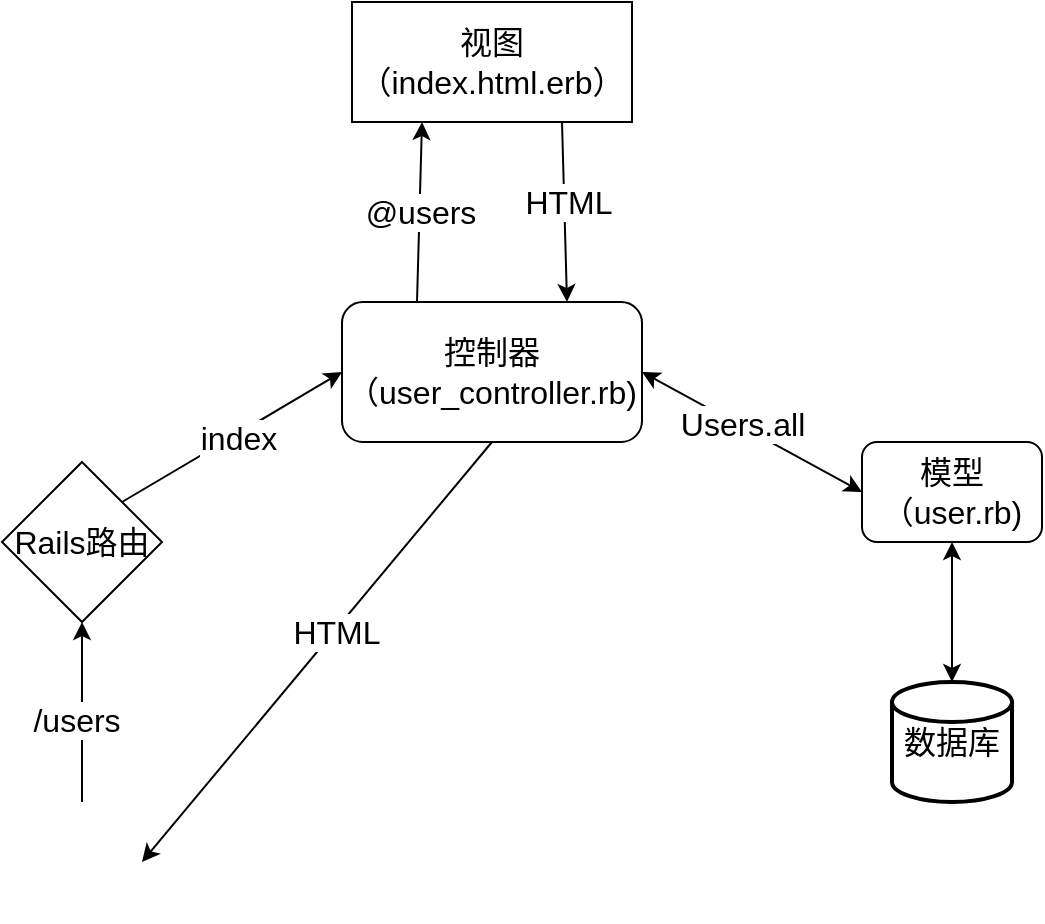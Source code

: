 <mxfile version="20.2.7" type="github">
  <diagram id="uC6A-LN68PpUqQVxdsIX" name="第 1 页">
    <mxGraphModel dx="946" dy="1699" grid="1" gridSize="10" guides="1" tooltips="1" connect="1" arrows="1" fold="1" page="1" pageScale="1" pageWidth="827" pageHeight="1169" math="0" shadow="0">
      <root>
        <mxCell id="0" />
        <mxCell id="1" parent="0" />
        <mxCell id="2ww45A0Sf8mP8j548J3A-3" style="edgeStyle=orthogonalEdgeStyle;rounded=0;orthogonalLoop=1;jettySize=auto;html=1;" edge="1" parent="1" source="2ww45A0Sf8mP8j548J3A-1" target="2ww45A0Sf8mP8j548J3A-2">
          <mxGeometry relative="1" as="geometry" />
        </mxCell>
        <mxCell id="2ww45A0Sf8mP8j548J3A-24" value="/users" style="edgeLabel;html=1;align=center;verticalAlign=middle;resizable=0;points=[];fontSize=16;" vertex="1" connectable="0" parent="2ww45A0Sf8mP8j548J3A-3">
          <mxGeometry x="-0.089" y="3" relative="1" as="geometry">
            <mxPoint as="offset" />
          </mxGeometry>
        </mxCell>
        <mxCell id="2ww45A0Sf8mP8j548J3A-1" value="" style="shape=image;html=1;verticalAlign=top;verticalLabelPosition=bottom;labelBackgroundColor=#ffffff;imageAspect=0;aspect=fixed;image=https://cdn2.iconfinder.com/data/icons/social-media-and-payment/64/-36-128.png" vertex="1" parent="1">
          <mxGeometry x="130" y="340" width="60" height="60" as="geometry" />
        </mxCell>
        <mxCell id="2ww45A0Sf8mP8j548J3A-5" style="rounded=0;orthogonalLoop=1;jettySize=auto;html=1;exitX=1;exitY=0;exitDx=0;exitDy=0;entryX=0;entryY=0.5;entryDx=0;entryDy=0;" edge="1" parent="1" source="2ww45A0Sf8mP8j548J3A-2" target="2ww45A0Sf8mP8j548J3A-4">
          <mxGeometry relative="1" as="geometry" />
        </mxCell>
        <mxCell id="2ww45A0Sf8mP8j548J3A-23" value="index" style="edgeLabel;html=1;align=center;verticalAlign=middle;resizable=0;points=[];fontSize=16;" vertex="1" connectable="0" parent="2ww45A0Sf8mP8j548J3A-5">
          <mxGeometry x="0.058" y="-2" relative="1" as="geometry">
            <mxPoint x="-1" as="offset" />
          </mxGeometry>
        </mxCell>
        <mxCell id="2ww45A0Sf8mP8j548J3A-2" value="&lt;font style=&quot;font-size: 16px;&quot;&gt;Rails路由&lt;/font&gt;" style="rhombus;whiteSpace=wrap;html=1;" vertex="1" parent="1">
          <mxGeometry x="120" y="170" width="80" height="80" as="geometry" />
        </mxCell>
        <mxCell id="2ww45A0Sf8mP8j548J3A-17" style="edgeStyle=none;rounded=0;orthogonalLoop=1;jettySize=auto;html=1;exitX=0.25;exitY=0;exitDx=0;exitDy=0;entryX=0.25;entryY=1;entryDx=0;entryDy=0;fontSize=16;" edge="1" parent="1" source="2ww45A0Sf8mP8j548J3A-4" target="2ww45A0Sf8mP8j548J3A-14">
          <mxGeometry relative="1" as="geometry" />
        </mxCell>
        <mxCell id="2ww45A0Sf8mP8j548J3A-18" value="@users" style="edgeLabel;html=1;align=center;verticalAlign=middle;resizable=0;points=[];fontSize=16;" vertex="1" connectable="0" parent="2ww45A0Sf8mP8j548J3A-17">
          <mxGeometry x="0.0" relative="1" as="geometry">
            <mxPoint as="offset" />
          </mxGeometry>
        </mxCell>
        <mxCell id="2ww45A0Sf8mP8j548J3A-20" style="edgeStyle=none;rounded=0;orthogonalLoop=1;jettySize=auto;html=1;exitX=0.5;exitY=1;exitDx=0;exitDy=0;entryX=1;entryY=0.5;entryDx=0;entryDy=0;fontSize=16;" edge="1" parent="1" source="2ww45A0Sf8mP8j548J3A-4" target="2ww45A0Sf8mP8j548J3A-1">
          <mxGeometry relative="1" as="geometry" />
        </mxCell>
        <mxCell id="2ww45A0Sf8mP8j548J3A-21" value="HTML" style="edgeLabel;html=1;align=center;verticalAlign=middle;resizable=0;points=[];fontSize=16;" vertex="1" connectable="0" parent="2ww45A0Sf8mP8j548J3A-20">
          <mxGeometry x="-0.101" y="1" relative="1" as="geometry">
            <mxPoint as="offset" />
          </mxGeometry>
        </mxCell>
        <mxCell id="2ww45A0Sf8mP8j548J3A-4" value="&lt;font style=&quot;font-size: 16px;&quot;&gt;控制器&lt;br&gt;（user_controller.rb)&lt;/font&gt;" style="rounded=1;whiteSpace=wrap;html=1;" vertex="1" parent="1">
          <mxGeometry x="290" y="90" width="150" height="70" as="geometry" />
        </mxCell>
        <mxCell id="2ww45A0Sf8mP8j548J3A-6" value="&lt;font style=&quot;font-size: 16px;&quot;&gt;模型&lt;br&gt;（user.rb)&lt;/font&gt;" style="rounded=1;whiteSpace=wrap;html=1;" vertex="1" parent="1">
          <mxGeometry x="550" y="160" width="90" height="50" as="geometry" />
        </mxCell>
        <mxCell id="2ww45A0Sf8mP8j548J3A-9" value="" style="endArrow=classic;startArrow=classic;html=1;rounded=0;fontSize=16;entryX=0;entryY=0.5;entryDx=0;entryDy=0;exitX=1;exitY=0.5;exitDx=0;exitDy=0;" edge="1" parent="1" source="2ww45A0Sf8mP8j548J3A-4" target="2ww45A0Sf8mP8j548J3A-6">
          <mxGeometry width="50" height="50" relative="1" as="geometry">
            <mxPoint x="430" y="290" as="sourcePoint" />
            <mxPoint x="480" y="240" as="targetPoint" />
          </mxGeometry>
        </mxCell>
        <mxCell id="2ww45A0Sf8mP8j548J3A-22" value="Users.all" style="edgeLabel;html=1;align=center;verticalAlign=middle;resizable=0;points=[];fontSize=16;" vertex="1" connectable="0" parent="2ww45A0Sf8mP8j548J3A-9">
          <mxGeometry x="-0.101" y="1" relative="1" as="geometry">
            <mxPoint as="offset" />
          </mxGeometry>
        </mxCell>
        <mxCell id="2ww45A0Sf8mP8j548J3A-10" value="" style="endArrow=classic;startArrow=classic;html=1;rounded=0;fontSize=16;entryX=0.5;entryY=1;entryDx=0;entryDy=0;exitX=0.5;exitY=0;exitDx=0;exitDy=0;exitPerimeter=0;" edge="1" parent="1" source="2ww45A0Sf8mP8j548J3A-11" target="2ww45A0Sf8mP8j548J3A-6">
          <mxGeometry width="50" height="50" relative="1" as="geometry">
            <mxPoint x="320" y="340" as="sourcePoint" />
            <mxPoint x="370" y="290" as="targetPoint" />
          </mxGeometry>
        </mxCell>
        <mxCell id="2ww45A0Sf8mP8j548J3A-11" value="数据库" style="strokeWidth=2;html=1;shape=mxgraph.flowchart.database;whiteSpace=wrap;fontSize=16;" vertex="1" parent="1">
          <mxGeometry x="565" y="280" width="60" height="60" as="geometry" />
        </mxCell>
        <mxCell id="2ww45A0Sf8mP8j548J3A-16" style="edgeStyle=none;rounded=0;orthogonalLoop=1;jettySize=auto;html=1;entryX=0.75;entryY=0;entryDx=0;entryDy=0;fontSize=16;exitX=0.75;exitY=1;exitDx=0;exitDy=0;" edge="1" parent="1" source="2ww45A0Sf8mP8j548J3A-14" target="2ww45A0Sf8mP8j548J3A-4">
          <mxGeometry relative="1" as="geometry" />
        </mxCell>
        <mxCell id="2ww45A0Sf8mP8j548J3A-19" value="HTML" style="edgeLabel;html=1;align=center;verticalAlign=middle;resizable=0;points=[];fontSize=16;" vertex="1" connectable="0" parent="2ww45A0Sf8mP8j548J3A-16">
          <mxGeometry x="-0.11" y="2" relative="1" as="geometry">
            <mxPoint as="offset" />
          </mxGeometry>
        </mxCell>
        <mxCell id="2ww45A0Sf8mP8j548J3A-14" value="视图&lt;br&gt;（index.html.erb）" style="rounded=0;whiteSpace=wrap;html=1;fontSize=16;" vertex="1" parent="1">
          <mxGeometry x="295" y="-60" width="140" height="60" as="geometry" />
        </mxCell>
      </root>
    </mxGraphModel>
  </diagram>
</mxfile>
